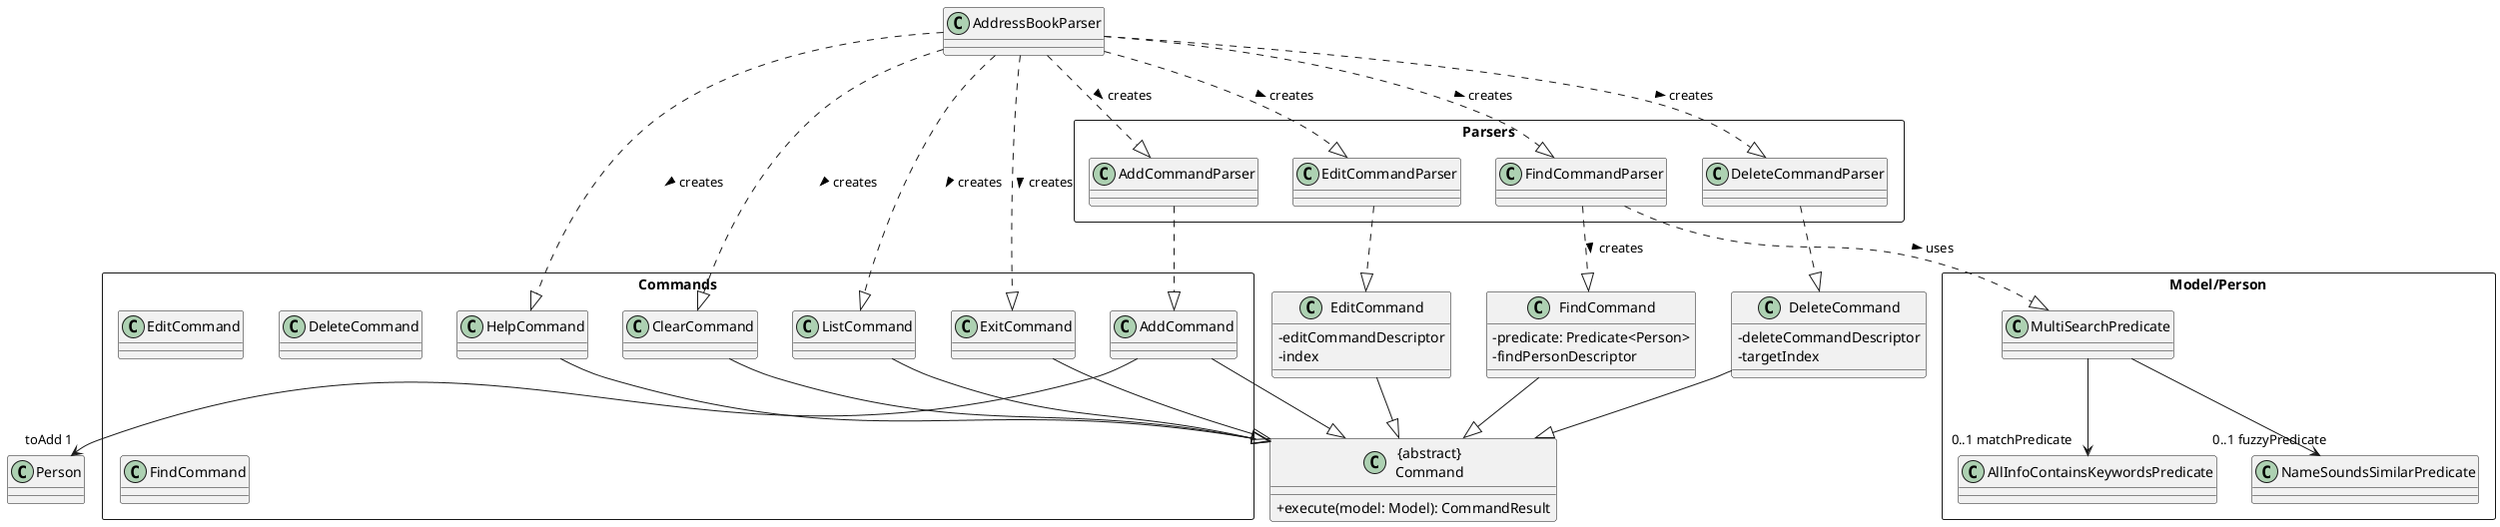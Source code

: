 @startuml
'!include style.puml
'skinparam arrowThickness 1.1
'skinparam arrowColor UI_COLOR_T4
'skinparam classBackgroundColor UI_COLOR
skinparam classAttributeIconSize 0

class "{abstract}\nCommand" as Command {
    +execute(model: Model): CommandResult
}

package Commands <<Rectangle>>{
    Class EditCommand
    Class AddCommand
    Class DeleteCommand
    Class FindCommand
    Class ListCommand
    Class ExitCommand
    Class HelpCommand
    Class ClearCommand
}

package Parsers <<Rectangle>> {
    Class AddCommandParser
    Class EditCommandParser
    Class DeleteCommandParser
    Class FindCommandParser
}

package Model/Person <<Rectangle>> {
    Class MultiSearchPredicate
    Class AllInfoContainsKeywordsPredicate
    Class NameSoundsSimilarPredicate
}
class EditCommand {
    -editCommandDescriptor
    -index
}

class DeleteCommand {
    -deleteCommandDescriptor
    -targetIndex
}

class FindCommand {
    -predicate: Predicate<Person>
    -findPersonDescriptor
}


AddCommand --> "toAdd 1" Person

AddressBookParser ..|> FindCommandParser: creates >
AddressBookParser ..|> EditCommandParser: creates >
AddressBookParser ..|> AddCommandParser: creates >
AddressBookParser ..|> DeleteCommandParser: creates >
AddressBookParser ..|> ListCommand: creates >
AddressBookParser ..|> ClearCommand: creates >
AddressBookParser ..|> HelpCommand: creates >
AddressBookParser ..|> ExitCommand: creates >


FindCommandParser ..|> FindCommand : creates >
EditCommandParser ..|> EditCommand
DeleteCommandParser ..|> DeleteCommand
AddCommandParser ..|> AddCommand

FindCommandParser ..|> MultiSearchPredicate : uses >
MultiSearchPredicate --> "0..1 matchPredicate" AllInfoContainsKeywordsPredicate
MultiSearchPredicate --> "0..1 fuzzyPredicate" NameSoundsSimilarPredicate

AddCommand --|> Command
EditCommand --|> Command
DeleteCommand --|> Command
FindCommand --|> Command
ListCommand --|> Command
ClearCommand --|> Command
HelpCommand --|> Command
ExitCommand --|> Command

@enduml
